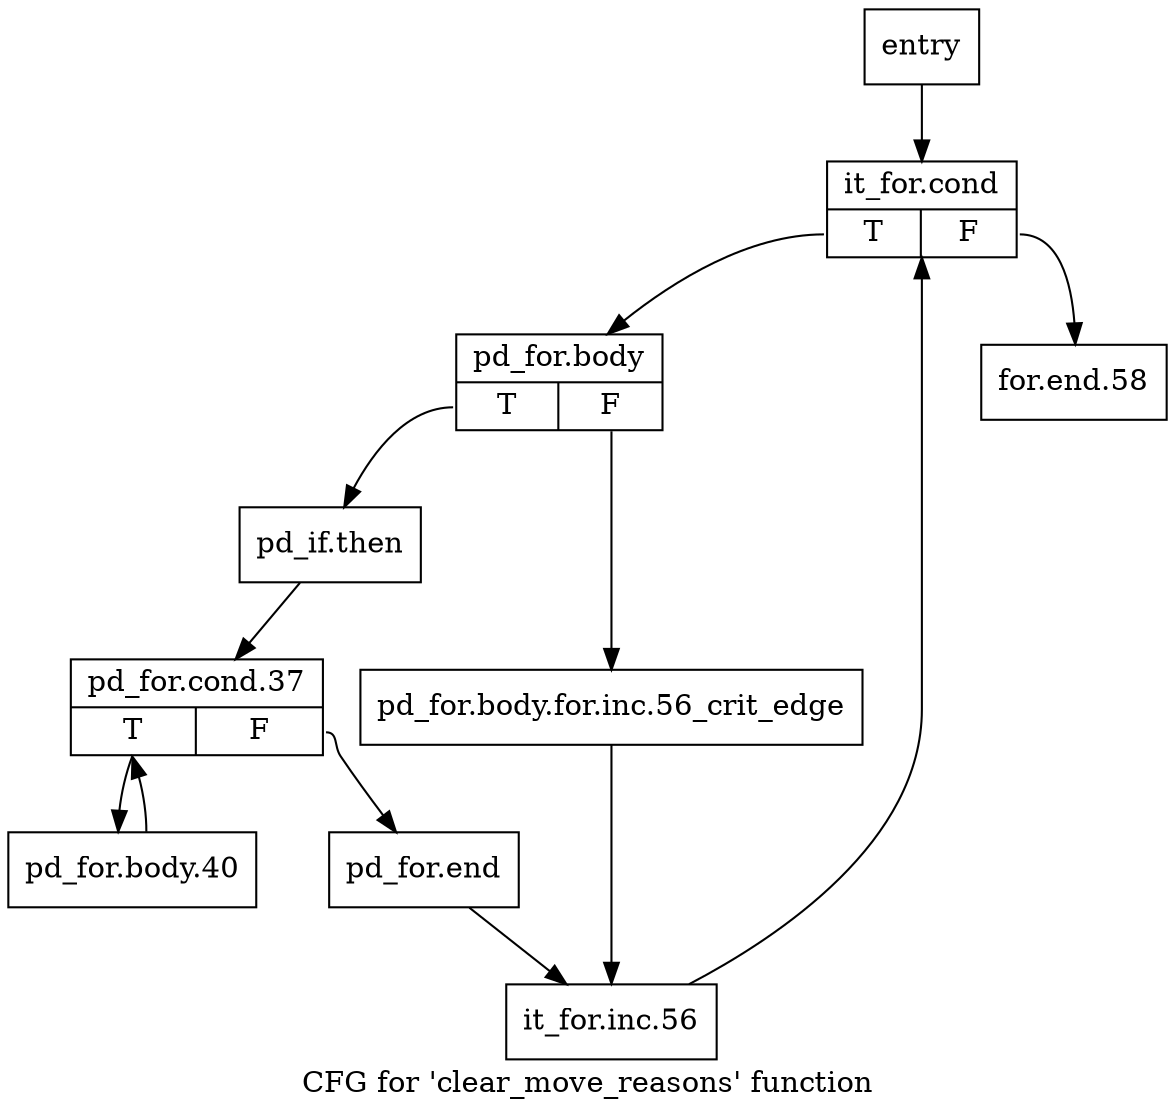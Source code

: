 digraph "CFG for 'clear_move_reasons' function" {
	label="CFG for 'clear_move_reasons' function";

	Node0x2fa0080 [shape=record,label="{entry}"];
	Node0x2fa0080 -> Node0x2fa2c40;
	Node0x2fa2c40 [shape=record,label="{it_for.cond|{<s0>T|<s1>F}}"];
	Node0x2fa2c40:s0 -> Node0x2fa2c90;
	Node0x2fa2c40:s1 -> Node0x2fa3770;
	Node0x2fa2c90 [shape=record,label="{pd_for.body|{<s0>T|<s1>F}}"];
	Node0x2fa2c90:s0 -> Node0x2fa2d30;
	Node0x2fa2c90:s1 -> Node0x2fa2ce0;
	Node0x2fa2ce0 [shape=record,label="{pd_for.body.for.inc.56_crit_edge}"];
	Node0x2fa2ce0 -> Node0x2fa3720;
	Node0x2fa2d30 [shape=record,label="{pd_if.then}"];
	Node0x2fa2d30 -> Node0x2fa3630;
	Node0x2fa3630 [shape=record,label="{pd_for.cond.37|{<s0>T|<s1>F}}"];
	Node0x2fa3630:s0 -> Node0x2fa3680;
	Node0x2fa3630:s1 -> Node0x2fa36d0;
	Node0x2fa3680 [shape=record,label="{pd_for.body.40}"];
	Node0x2fa3680 -> Node0x2fa3630;
	Node0x2fa36d0 [shape=record,label="{pd_for.end}"];
	Node0x2fa36d0 -> Node0x2fa3720;
	Node0x2fa3720 [shape=record,label="{it_for.inc.56}"];
	Node0x2fa3720 -> Node0x2fa2c40;
	Node0x2fa3770 [shape=record,label="{for.end.58}"];
}
